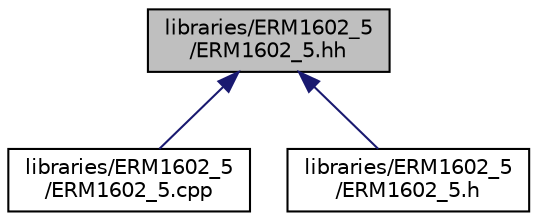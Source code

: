 digraph "libraries/ERM1602_5/ERM1602_5.hh"
{
  edge [fontname="Helvetica",fontsize="10",labelfontname="Helvetica",labelfontsize="10"];
  node [fontname="Helvetica",fontsize="10",shape=record];
  Node1 [label="libraries/ERM1602_5\l/ERM1602_5.hh",height=0.2,width=0.4,color="black", fillcolor="grey75", style="filled", fontcolor="black"];
  Node1 -> Node2 [dir="back",color="midnightblue",fontsize="10",style="solid",fontname="Helvetica"];
  Node2 [label="libraries/ERM1602_5\l/ERM1602_5.cpp",height=0.2,width=0.4,color="black", fillcolor="white", style="filled",URL="$dd/db6/ERM1602__5_8cpp.html"];
  Node1 -> Node3 [dir="back",color="midnightblue",fontsize="10",style="solid",fontname="Helvetica"];
  Node3 [label="libraries/ERM1602_5\l/ERM1602_5.h",height=0.2,width=0.4,color="black", fillcolor="white", style="filled",URL="$d5/d24/ERM1602__5_8h.html"];
}
